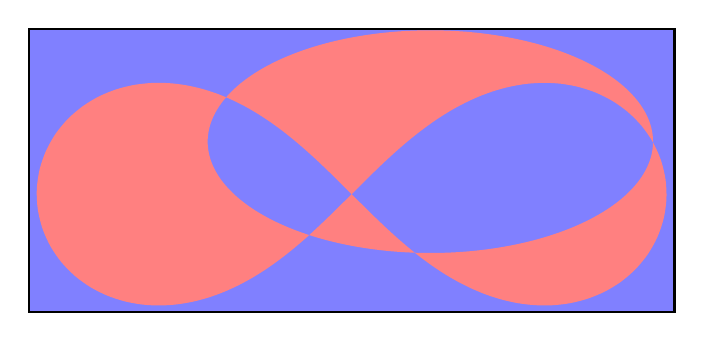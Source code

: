 \begin{tikzpicture}[scale=2] 

% 	\draw[->,>=latex,gray] (-2.5,0) -- (2.5,0) node[above] {$x$};
% 	\draw[->,>=latex, gray] (0,-1.5) -- (0,1.5) node[left] {$y$};

% rectangle
\def\myrectangle{(-2.05,-0.75) rectangle (2.05,1.05)}
% \draw[thick] \myrectangle;  % a la fin


\def\myellipse{ plot[domain=0:2*pi, samples=100, smooth] ({1/2 + sqrt(2)*cos(\x r)},{1/3 + 1/sqrt(2)*sin(\x r)}) }
\def\mylemniscate{ plot[domain=0:2*pi,samples=100, smooth] ( { 2*sin(\x r) / (1+cos(\x r)*cos(\x r)) },  { 2*sin(\x r)*cos(\x r)/(1+cos(\x r)*cos(\x r)) } ) }

% ellipse
\draw \myellipse ;

% lemniscate
\draw \mylemniscate;


\fill[blue!50] \myrectangle;

% 
% \begin{scope}[even odd rule]
% \clip \myellipse;
% \fill[blue!50] \mylemniscate;
% \end{scope}

\begin{scope}
\fill[red!50, even odd rule] \myellipse \mylemniscate;
\end{scope}


 \draw[thick] \myrectangle;
 
\end{tikzpicture}